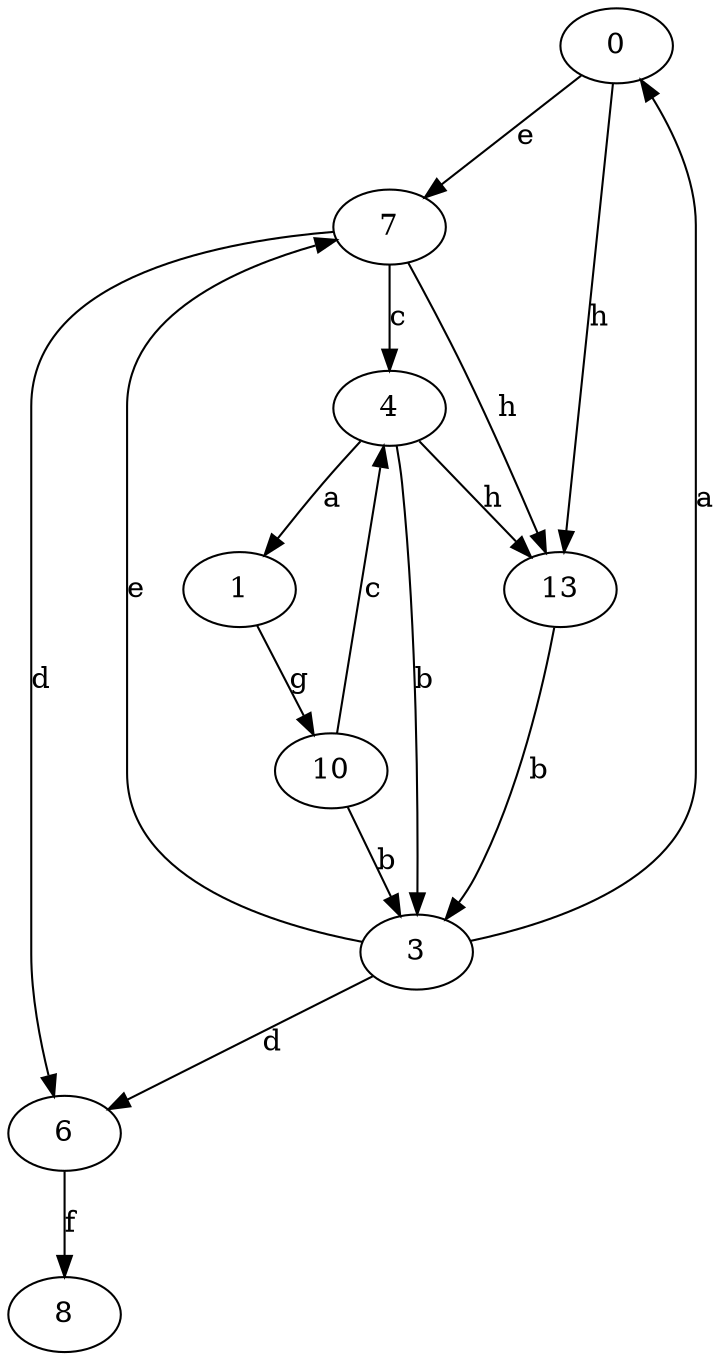 strict digraph  {
0;
1;
3;
4;
6;
7;
8;
10;
13;
0 -> 7  [label=e];
0 -> 13  [label=h];
1 -> 10  [label=g];
3 -> 0  [label=a];
3 -> 6  [label=d];
3 -> 7  [label=e];
4 -> 1  [label=a];
4 -> 3  [label=b];
4 -> 13  [label=h];
6 -> 8  [label=f];
7 -> 4  [label=c];
7 -> 6  [label=d];
7 -> 13  [label=h];
10 -> 3  [label=b];
10 -> 4  [label=c];
13 -> 3  [label=b];
}
